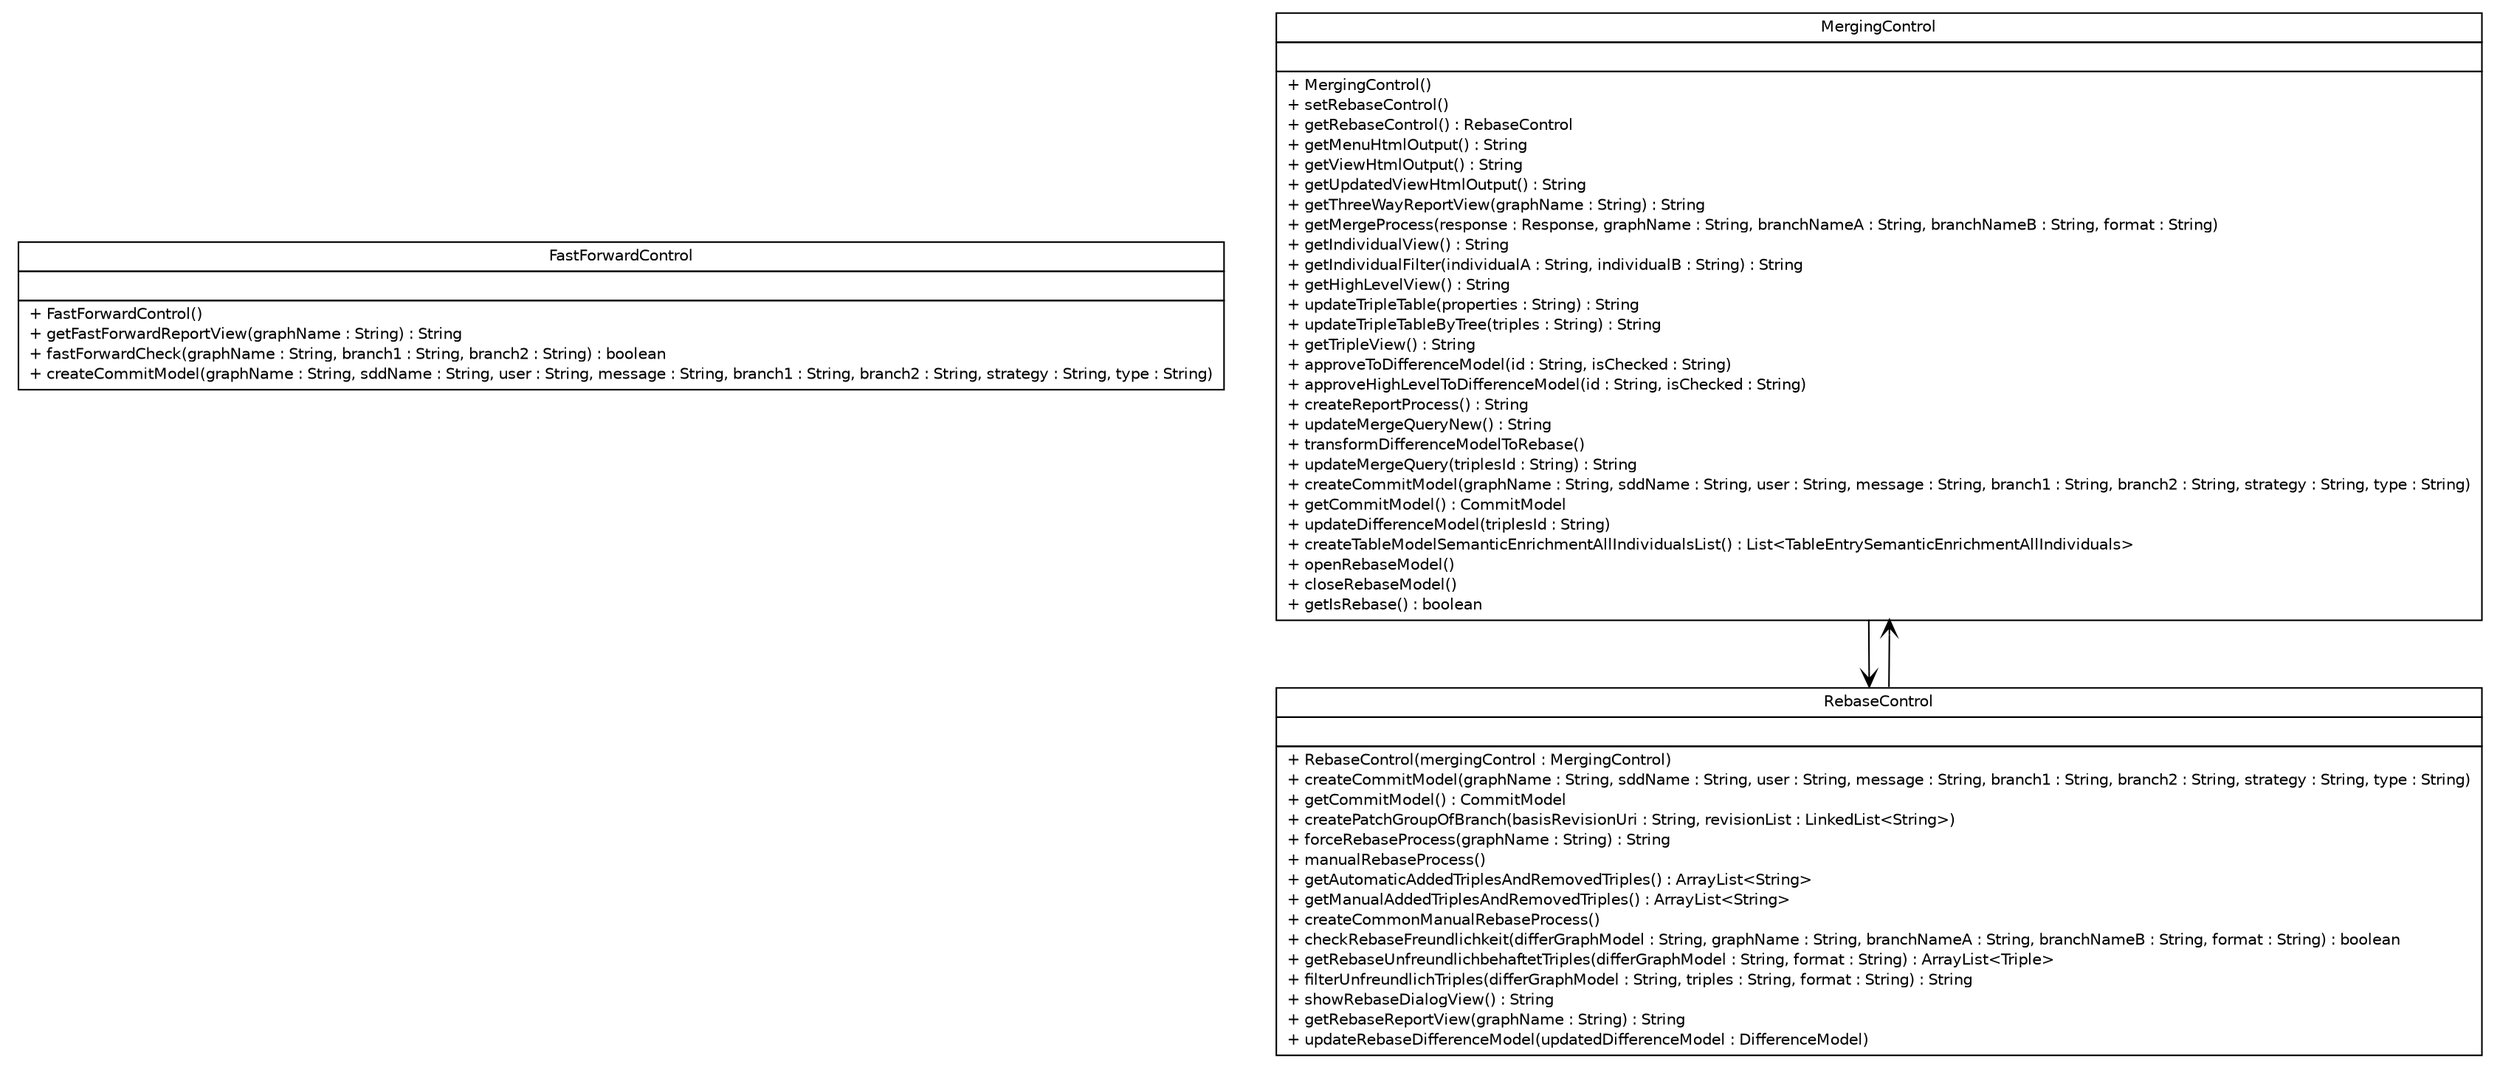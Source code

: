 #!/usr/local/bin/dot
#
# Class diagram 
# Generated by UMLGraph version R5_6-24-gf6e263 (http://www.umlgraph.org/)
#

digraph G {
	edge [fontname="Helvetica",fontsize=10,labelfontname="Helvetica",labelfontsize=10];
	node [fontname="Helvetica",fontsize=10,shape=plaintext];
	nodesep=0.25;
	ranksep=0.5;
	// de.tud.plt.r43ples.merging.control.FastForwardControl
	c483 [label=<<table title="de.tud.plt.r43ples.merging.control.FastForwardControl" border="0" cellborder="1" cellspacing="0" cellpadding="2" port="p" href="./FastForwardControl.html">
		<tr><td><table border="0" cellspacing="0" cellpadding="1">
<tr><td align="center" balign="center"> FastForwardControl </td></tr>
		</table></td></tr>
		<tr><td><table border="0" cellspacing="0" cellpadding="1">
<tr><td align="left" balign="left">  </td></tr>
		</table></td></tr>
		<tr><td><table border="0" cellspacing="0" cellpadding="1">
<tr><td align="left" balign="left"> + FastForwardControl() </td></tr>
<tr><td align="left" balign="left"> + getFastForwardReportView(graphName : String) : String </td></tr>
<tr><td align="left" balign="left"> + fastForwardCheck(graphName : String, branch1 : String, branch2 : String) : boolean </td></tr>
<tr><td align="left" balign="left"> + createCommitModel(graphName : String, sddName : String, user : String, message : String, branch1 : String, branch2 : String, strategy : String, type : String) </td></tr>
		</table></td></tr>
		</table>>, URL="./FastForwardControl.html", fontname="Helvetica", fontcolor="black", fontsize=10.0];
	// de.tud.plt.r43ples.merging.control.MergingControl
	c484 [label=<<table title="de.tud.plt.r43ples.merging.control.MergingControl" border="0" cellborder="1" cellspacing="0" cellpadding="2" port="p" href="./MergingControl.html">
		<tr><td><table border="0" cellspacing="0" cellpadding="1">
<tr><td align="center" balign="center"> MergingControl </td></tr>
		</table></td></tr>
		<tr><td><table border="0" cellspacing="0" cellpadding="1">
<tr><td align="left" balign="left">  </td></tr>
		</table></td></tr>
		<tr><td><table border="0" cellspacing="0" cellpadding="1">
<tr><td align="left" balign="left"> + MergingControl() </td></tr>
<tr><td align="left" balign="left"> + setRebaseControl() </td></tr>
<tr><td align="left" balign="left"> + getRebaseControl() : RebaseControl </td></tr>
<tr><td align="left" balign="left"> + getMenuHtmlOutput() : String </td></tr>
<tr><td align="left" balign="left"> + getViewHtmlOutput() : String </td></tr>
<tr><td align="left" balign="left"> + getUpdatedViewHtmlOutput() : String </td></tr>
<tr><td align="left" balign="left"> + getThreeWayReportView(graphName : String) : String </td></tr>
<tr><td align="left" balign="left"> + getMergeProcess(response : Response, graphName : String, branchNameA : String, branchNameB : String, format : String) </td></tr>
<tr><td align="left" balign="left"> + getIndividualView() : String </td></tr>
<tr><td align="left" balign="left"> + getIndividualFilter(individualA : String, individualB : String) : String </td></tr>
<tr><td align="left" balign="left"> + getHighLevelView() : String </td></tr>
<tr><td align="left" balign="left"> + updateTripleTable(properties : String) : String </td></tr>
<tr><td align="left" balign="left"> + updateTripleTableByTree(triples : String) : String </td></tr>
<tr><td align="left" balign="left"> + getTripleView() : String </td></tr>
<tr><td align="left" balign="left"> + approveToDifferenceModel(id : String, isChecked : String) </td></tr>
<tr><td align="left" balign="left"> + approveHighLevelToDifferenceModel(id : String, isChecked : String) </td></tr>
<tr><td align="left" balign="left"> + createReportProcess() : String </td></tr>
<tr><td align="left" balign="left"> + updateMergeQueryNew() : String </td></tr>
<tr><td align="left" balign="left"> + transformDifferenceModelToRebase() </td></tr>
<tr><td align="left" balign="left"> + updateMergeQuery(triplesId : String) : String </td></tr>
<tr><td align="left" balign="left"> + createCommitModel(graphName : String, sddName : String, user : String, message : String, branch1 : String, branch2 : String, strategy : String, type : String) </td></tr>
<tr><td align="left" balign="left"> + getCommitModel() : CommitModel </td></tr>
<tr><td align="left" balign="left"> + updateDifferenceModel(triplesId : String) </td></tr>
<tr><td align="left" balign="left"> + createTableModelSemanticEnrichmentAllIndividualsList() : List&lt;TableEntrySemanticEnrichmentAllIndividuals&gt; </td></tr>
<tr><td align="left" balign="left"> + openRebaseModel() </td></tr>
<tr><td align="left" balign="left"> + closeRebaseModel() </td></tr>
<tr><td align="left" balign="left"> + getIsRebase() : boolean </td></tr>
		</table></td></tr>
		</table>>, URL="./MergingControl.html", fontname="Helvetica", fontcolor="black", fontsize=10.0];
	// de.tud.plt.r43ples.merging.control.RebaseControl
	c485 [label=<<table title="de.tud.plt.r43ples.merging.control.RebaseControl" border="0" cellborder="1" cellspacing="0" cellpadding="2" port="p" href="./RebaseControl.html">
		<tr><td><table border="0" cellspacing="0" cellpadding="1">
<tr><td align="center" balign="center"> RebaseControl </td></tr>
		</table></td></tr>
		<tr><td><table border="0" cellspacing="0" cellpadding="1">
<tr><td align="left" balign="left">  </td></tr>
		</table></td></tr>
		<tr><td><table border="0" cellspacing="0" cellpadding="1">
<tr><td align="left" balign="left"> + RebaseControl(mergingControl : MergingControl) </td></tr>
<tr><td align="left" balign="left"> + createCommitModel(graphName : String, sddName : String, user : String, message : String, branch1 : String, branch2 : String, strategy : String, type : String) </td></tr>
<tr><td align="left" balign="left"> + getCommitModel() : CommitModel </td></tr>
<tr><td align="left" balign="left"> + createPatchGroupOfBranch(basisRevisionUri : String, revisionList : LinkedList&lt;String&gt;) </td></tr>
<tr><td align="left" balign="left"> + forceRebaseProcess(graphName : String) : String </td></tr>
<tr><td align="left" balign="left"> + manualRebaseProcess() </td></tr>
<tr><td align="left" balign="left"> + getAutomaticAddedTriplesAndRemovedTriples() : ArrayList&lt;String&gt; </td></tr>
<tr><td align="left" balign="left"> + getManualAddedTriplesAndRemovedTriples() : ArrayList&lt;String&gt; </td></tr>
<tr><td align="left" balign="left"> + createCommonManualRebaseProcess() </td></tr>
<tr><td align="left" balign="left"> + checkRebaseFreundlichkeit(differGraphModel : String, graphName : String, branchNameA : String, branchNameB : String, format : String) : boolean </td></tr>
<tr><td align="left" balign="left"> + getRebaseUnfreundlichbehaftetTriples(differGraphModel : String, format : String) : ArrayList&lt;Triple&gt; </td></tr>
<tr><td align="left" balign="left"> + filterUnfreundlichTriples(differGraphModel : String, triples : String, format : String) : String </td></tr>
<tr><td align="left" balign="left"> + showRebaseDialogView() : String </td></tr>
<tr><td align="left" balign="left"> + getRebaseReportView(graphName : String) : String </td></tr>
<tr><td align="left" balign="left"> + updateRebaseDifferenceModel(updatedDifferenceModel : DifferenceModel) </td></tr>
		</table></td></tr>
		</table>>, URL="./RebaseControl.html", fontname="Helvetica", fontcolor="black", fontsize=10.0];
	// de.tud.plt.r43ples.merging.control.MergingControl NAVASSOC de.tud.plt.r43ples.merging.control.RebaseControl
	c484:p -> c485:p [taillabel="", label="", headlabel="", fontname="Helvetica", fontcolor="black", fontsize=10.0, color="black", arrowhead=open];
	// de.tud.plt.r43ples.merging.control.RebaseControl NAVASSOC de.tud.plt.r43ples.merging.control.MergingControl
	c485:p -> c484:p [taillabel="", label="", headlabel="", fontname="Helvetica", fontcolor="black", fontsize=10.0, color="black", arrowhead=open];
}

